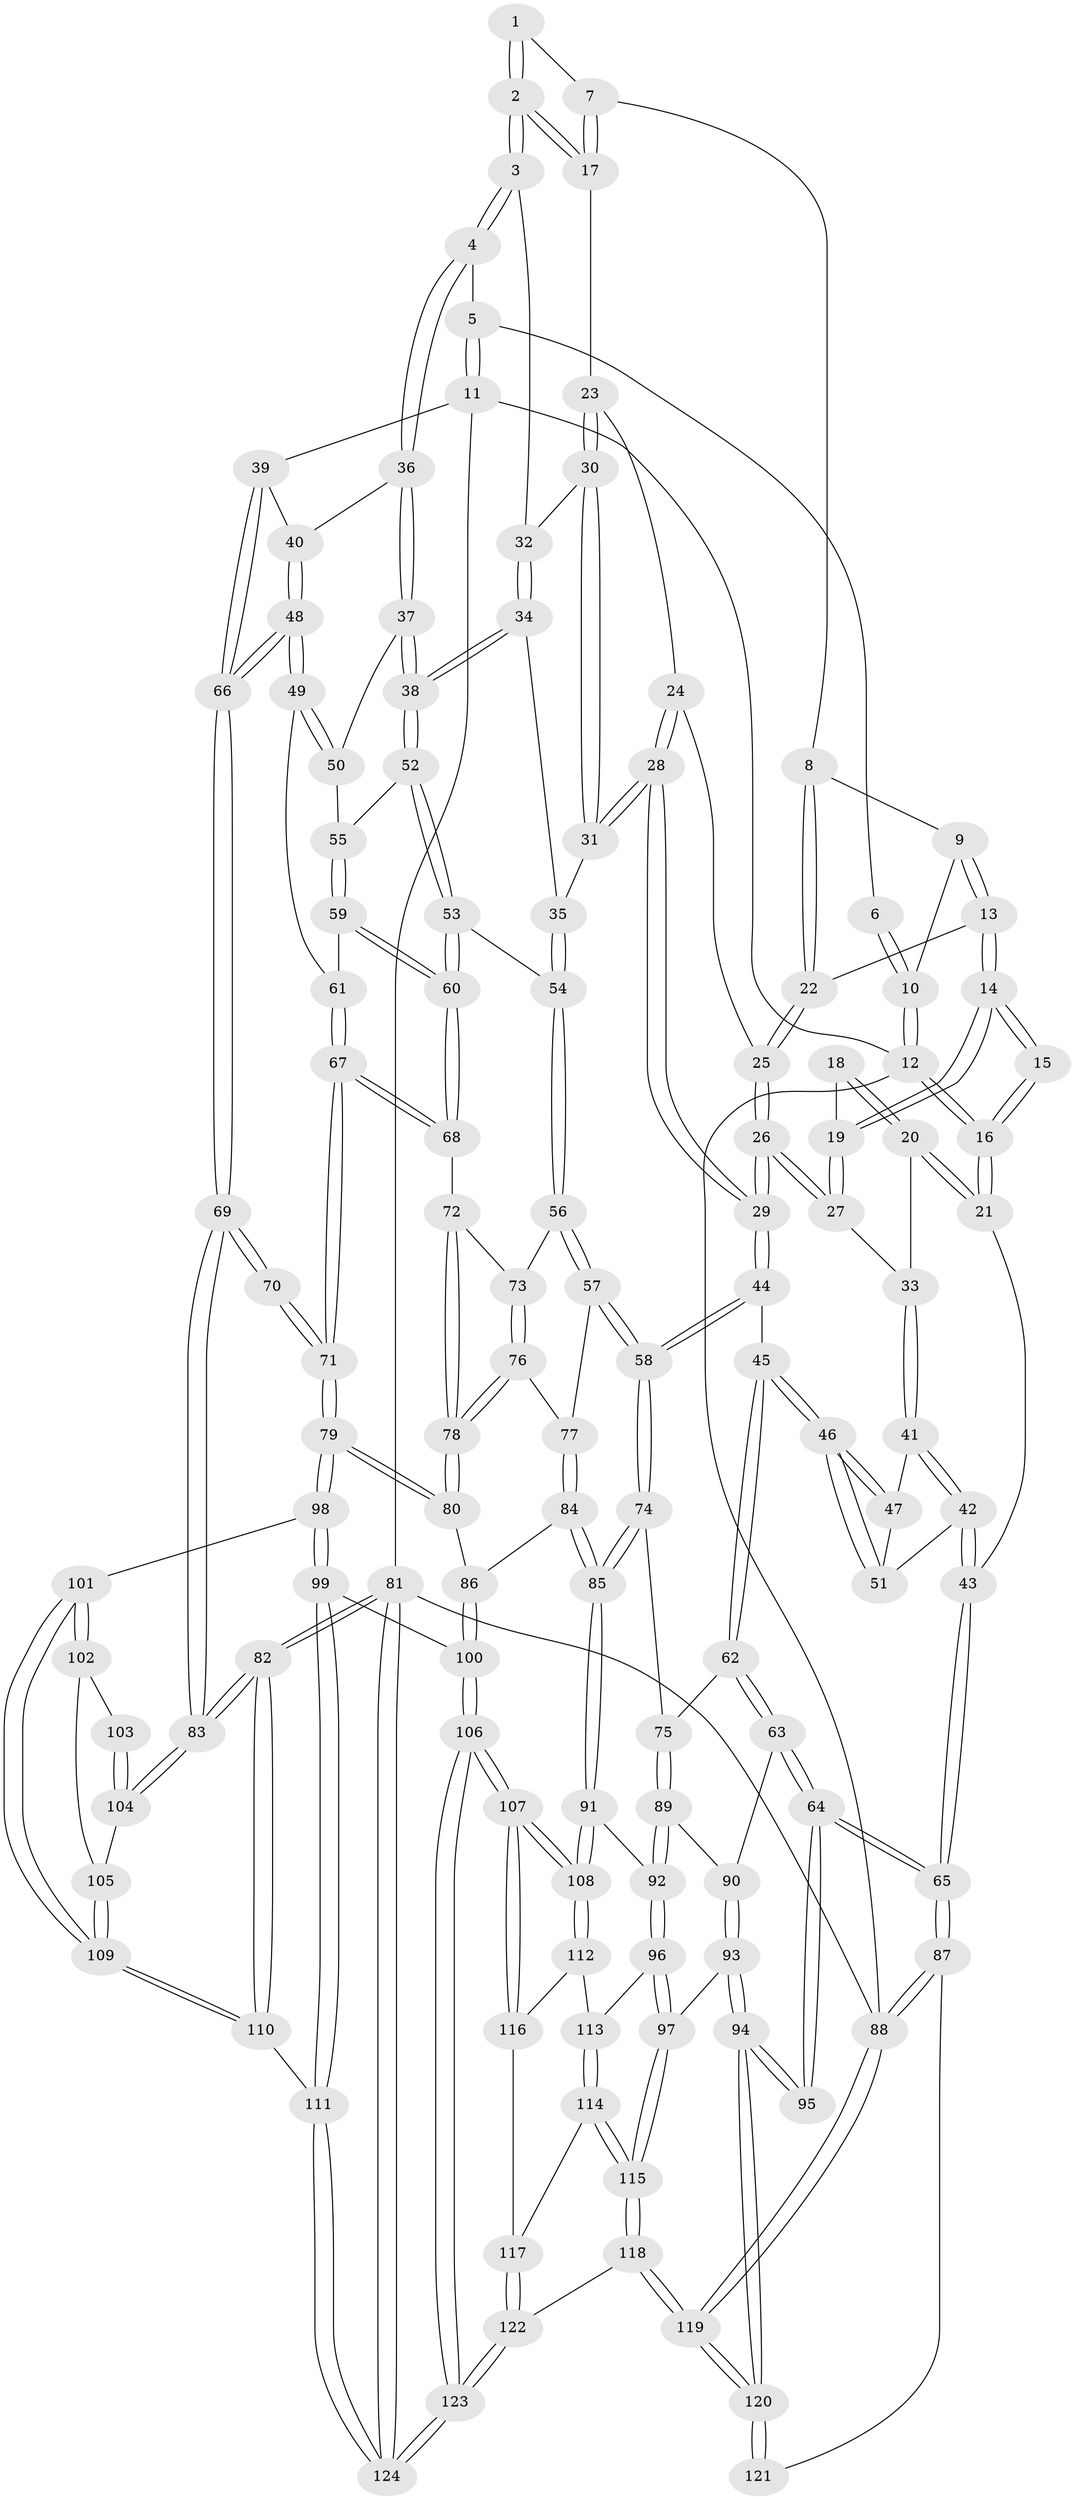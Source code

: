 // coarse degree distribution, {3: 0.3709677419354839, 4: 0.5, 5: 0.08064516129032258, 2: 0.04838709677419355}
// Generated by graph-tools (version 1.1) at 2025/38/03/04/25 23:38:24]
// undirected, 124 vertices, 307 edges
graph export_dot {
  node [color=gray90,style=filled];
  1 [pos="+0.5117425566231666+0"];
  2 [pos="+0.5888740672063821+0.13512632073550693"];
  3 [pos="+0.6646295115163435+0.20507618758485563"];
  4 [pos="+0.6889386224724833+0.20682964759836284"];
  5 [pos="+0.8646525087107397+0"];
  6 [pos="+0.5099779713809885+0"];
  7 [pos="+0.4009165539037402+0.10898141199065965"];
  8 [pos="+0.39324722568305576+0.11258851884114275"];
  9 [pos="+0.1915244130812427+0"];
  10 [pos="+0.18022485611360559+0"];
  11 [pos="+1+0"];
  12 [pos="+0+0"];
  13 [pos="+0.21043163405049894+0.09653557823567412"];
  14 [pos="+0.19861658893909048+0.13179200091631574"];
  15 [pos="+0+0.06802508262052225"];
  16 [pos="+0+0"];
  17 [pos="+0.5000495625841666+0.14818618503055117"];
  18 [pos="+0.05806584508140109+0.1438247938944197"];
  19 [pos="+0.19786118926775859+0.13504382665141584"];
  20 [pos="+0.02896502151709724+0.27186167351551177"];
  21 [pos="+0+0.3156551194244453"];
  22 [pos="+0.3800606596480365+0.1260720726371732"];
  23 [pos="+0.44908733843136206+0.20928546487860397"];
  24 [pos="+0.44187957298970415+0.2097465907611736"];
  25 [pos="+0.37644988478422164+0.18480601022095344"];
  26 [pos="+0.2886024593044799+0.3015964693569364"];
  27 [pos="+0.20455225376345124+0.256159842884482"];
  28 [pos="+0.37102812682783415+0.37410669357027315"];
  29 [pos="+0.34574921139656156+0.3790787736325328"];
  30 [pos="+0.48985114762612186+0.2628584015116694"];
  31 [pos="+0.3830495391796809+0.3731127630754652"];
  32 [pos="+0.6264991147422598+0.23865180514457035"];
  33 [pos="+0.13919045895148652+0.2872272417534473"];
  34 [pos="+0.5787220985193736+0.32742378122650556"];
  35 [pos="+0.48985849625754335+0.3992927786177285"];
  36 [pos="+0.7419495225843477+0.24260423174070062"];
  37 [pos="+0.7466282029811402+0.33468029119395076"];
  38 [pos="+0.6477131913483205+0.4792987598532738"];
  39 [pos="+1+0"];
  40 [pos="+0.8069036073095884+0.23420557157767805"];
  41 [pos="+0.12959932936292914+0.34307122796268924"];
  42 [pos="+0+0.4809700688540898"];
  43 [pos="+0+0.5240741142682968"];
  44 [pos="+0.3315244743836294+0.42478890339379166"];
  45 [pos="+0.2427047681270251+0.538400893067997"];
  46 [pos="+0.2185743939112809+0.5224953134854142"];
  47 [pos="+0.133682474823716+0.3648594610641305"];
  48 [pos="+1+0.4389675203722542"];
  49 [pos="+1+0.447304450567503"];
  50 [pos="+0.817724180443469+0.4281258315893879"];
  51 [pos="+0.09634474781678913+0.48090558701044256"];
  52 [pos="+0.6472372304743131+0.48078614079347354"];
  53 [pos="+0.6393797370870012+0.48834137653405035"];
  54 [pos="+0.5850055142334885+0.534352163330815"];
  55 [pos="+0.7845893278143142+0.5154860737795586"];
  56 [pos="+0.5744786069546914+0.5701904779638471"];
  57 [pos="+0.5686111814035905+0.5781281465944887"];
  58 [pos="+0.5107658775806402+0.6095590921342674"];
  59 [pos="+0.8006495082582217+0.5539924415601446"];
  60 [pos="+0.7808563557588748+0.6077985267028312"];
  61 [pos="+0.9253475871527951+0.5424227560317183"];
  62 [pos="+0.2387332819413335+0.6201365145141992"];
  63 [pos="+0.18727234078230462+0.6760531901835791"];
  64 [pos="+0.13606079064778537+0.7131971320971938"];
  65 [pos="+0+0.7045450555131351"];
  66 [pos="+1+0.4392955429117289"];
  67 [pos="+0.8775441759259284+0.7159183577351382"];
  68 [pos="+0.7755291246355703+0.6268977787677803"];
  69 [pos="+1+0.6926136968546908"];
  70 [pos="+1+0.719595348265168"];
  71 [pos="+0.8809067887246954+0.7228124413349873"];
  72 [pos="+0.7744109207082466+0.6272405709725313"];
  73 [pos="+0.7736672120421563+0.6273036781851322"];
  74 [pos="+0.4570375599886368+0.6764312371093408"];
  75 [pos="+0.4404070766750973+0.6824609600759259"];
  76 [pos="+0.6829455522656046+0.6965050797442245"];
  77 [pos="+0.6339292908680351+0.6790333467179608"];
  78 [pos="+0.719323388037713+0.778573115622208"];
  79 [pos="+0.835019165403512+0.8087523269513058"];
  80 [pos="+0.7211370587853391+0.7896636754211787"];
  81 [pos="+1+1"];
  82 [pos="+1+1"];
  83 [pos="+1+0.843988393704005"];
  84 [pos="+0.602770498241003+0.8166584652555396"];
  85 [pos="+0.5882828928754306+0.8254989028198811"];
  86 [pos="+0.7056941683461032+0.7982453507475886"];
  87 [pos="+0+0.8301839860093041"];
  88 [pos="+0+1"];
  89 [pos="+0.416648399581223+0.7490859681870389"];
  90 [pos="+0.3384090163582592+0.8090210011524378"];
  91 [pos="+0.5793334901900437+0.8540067670992789"];
  92 [pos="+0.4338127651729257+0.8235258578381363"];
  93 [pos="+0.314268556678382+0.8941903584999211"];
  94 [pos="+0.21579558563908033+0.9090509263076744"];
  95 [pos="+0.20401938122305527+0.8914822588368737"];
  96 [pos="+0.4159837866781749+0.8996166720262333"];
  97 [pos="+0.32841608588377524+0.9008846664323448"];
  98 [pos="+0.8407881549310002+0.8317511593030191"];
  99 [pos="+0.8263070370597102+0.8805781446539559"];
  100 [pos="+0.714415308920482+0.9443653806715288"];
  101 [pos="+0.8798852313466861+0.8487951989328221"];
  102 [pos="+0.9512856281172518+0.8535038586498619"];
  103 [pos="+0.9646062885406751+0.8410813003687474"];
  104 [pos="+1+0.880906817161756"];
  105 [pos="+0.9828744766834362+0.890238646149776"];
  106 [pos="+0.645371384541322+1"];
  107 [pos="+0.5935574519357738+0.934100991264591"];
  108 [pos="+0.5769579692271429+0.8771684896975734"];
  109 [pos="+0.9523312256739658+0.9363950368302782"];
  110 [pos="+0.9523396885791239+0.9379059064972505"];
  111 [pos="+0.8631347413837782+0.990792199192064"];
  112 [pos="+0.4345923444941357+0.9007153145740655"];
  113 [pos="+0.41823587924213496+0.9012915929483115"];
  114 [pos="+0.4211591154821667+0.913131001141391"];
  115 [pos="+0.38026095953692446+1"];
  116 [pos="+0.49955798883197255+0.9552902930415006"];
  117 [pos="+0.46122502927612313+0.9773482465530604"];
  118 [pos="+0.4007101805284301+1"];
  119 [pos="+0.1530359443037482+1"];
  120 [pos="+0.17998563703106693+1"];
  121 [pos="+0.04008647088988131+0.9137709751087001"];
  122 [pos="+0.43972285437487074+1"];
  123 [pos="+0.6598707155694284+1"];
  124 [pos="+0.8145263445696495+1"];
  1 -- 2;
  1 -- 2;
  1 -- 7;
  2 -- 3;
  2 -- 3;
  2 -- 17;
  2 -- 17;
  3 -- 4;
  3 -- 4;
  3 -- 32;
  4 -- 5;
  4 -- 36;
  4 -- 36;
  5 -- 6;
  5 -- 11;
  5 -- 11;
  6 -- 10;
  6 -- 10;
  7 -- 8;
  7 -- 17;
  7 -- 17;
  8 -- 9;
  8 -- 22;
  8 -- 22;
  9 -- 10;
  9 -- 13;
  9 -- 13;
  10 -- 12;
  10 -- 12;
  11 -- 12;
  11 -- 39;
  11 -- 81;
  12 -- 16;
  12 -- 16;
  12 -- 88;
  13 -- 14;
  13 -- 14;
  13 -- 22;
  14 -- 15;
  14 -- 15;
  14 -- 19;
  14 -- 19;
  15 -- 16;
  15 -- 16;
  16 -- 21;
  16 -- 21;
  17 -- 23;
  18 -- 19;
  18 -- 20;
  18 -- 20;
  19 -- 27;
  19 -- 27;
  20 -- 21;
  20 -- 21;
  20 -- 33;
  21 -- 43;
  22 -- 25;
  22 -- 25;
  23 -- 24;
  23 -- 30;
  23 -- 30;
  24 -- 25;
  24 -- 28;
  24 -- 28;
  25 -- 26;
  25 -- 26;
  26 -- 27;
  26 -- 27;
  26 -- 29;
  26 -- 29;
  27 -- 33;
  28 -- 29;
  28 -- 29;
  28 -- 31;
  28 -- 31;
  29 -- 44;
  29 -- 44;
  30 -- 31;
  30 -- 31;
  30 -- 32;
  31 -- 35;
  32 -- 34;
  32 -- 34;
  33 -- 41;
  33 -- 41;
  34 -- 35;
  34 -- 38;
  34 -- 38;
  35 -- 54;
  35 -- 54;
  36 -- 37;
  36 -- 37;
  36 -- 40;
  37 -- 38;
  37 -- 38;
  37 -- 50;
  38 -- 52;
  38 -- 52;
  39 -- 40;
  39 -- 66;
  39 -- 66;
  40 -- 48;
  40 -- 48;
  41 -- 42;
  41 -- 42;
  41 -- 47;
  42 -- 43;
  42 -- 43;
  42 -- 51;
  43 -- 65;
  43 -- 65;
  44 -- 45;
  44 -- 58;
  44 -- 58;
  45 -- 46;
  45 -- 46;
  45 -- 62;
  45 -- 62;
  46 -- 47;
  46 -- 47;
  46 -- 51;
  46 -- 51;
  47 -- 51;
  48 -- 49;
  48 -- 49;
  48 -- 66;
  48 -- 66;
  49 -- 50;
  49 -- 50;
  49 -- 61;
  50 -- 55;
  52 -- 53;
  52 -- 53;
  52 -- 55;
  53 -- 54;
  53 -- 60;
  53 -- 60;
  54 -- 56;
  54 -- 56;
  55 -- 59;
  55 -- 59;
  56 -- 57;
  56 -- 57;
  56 -- 73;
  57 -- 58;
  57 -- 58;
  57 -- 77;
  58 -- 74;
  58 -- 74;
  59 -- 60;
  59 -- 60;
  59 -- 61;
  60 -- 68;
  60 -- 68;
  61 -- 67;
  61 -- 67;
  62 -- 63;
  62 -- 63;
  62 -- 75;
  63 -- 64;
  63 -- 64;
  63 -- 90;
  64 -- 65;
  64 -- 65;
  64 -- 95;
  64 -- 95;
  65 -- 87;
  65 -- 87;
  66 -- 69;
  66 -- 69;
  67 -- 68;
  67 -- 68;
  67 -- 71;
  67 -- 71;
  68 -- 72;
  69 -- 70;
  69 -- 70;
  69 -- 83;
  69 -- 83;
  70 -- 71;
  70 -- 71;
  71 -- 79;
  71 -- 79;
  72 -- 73;
  72 -- 78;
  72 -- 78;
  73 -- 76;
  73 -- 76;
  74 -- 75;
  74 -- 85;
  74 -- 85;
  75 -- 89;
  75 -- 89;
  76 -- 77;
  76 -- 78;
  76 -- 78;
  77 -- 84;
  77 -- 84;
  78 -- 80;
  78 -- 80;
  79 -- 80;
  79 -- 80;
  79 -- 98;
  79 -- 98;
  80 -- 86;
  81 -- 82;
  81 -- 82;
  81 -- 124;
  81 -- 124;
  81 -- 88;
  82 -- 83;
  82 -- 83;
  82 -- 110;
  82 -- 110;
  83 -- 104;
  83 -- 104;
  84 -- 85;
  84 -- 85;
  84 -- 86;
  85 -- 91;
  85 -- 91;
  86 -- 100;
  86 -- 100;
  87 -- 88;
  87 -- 88;
  87 -- 121;
  88 -- 119;
  88 -- 119;
  89 -- 90;
  89 -- 92;
  89 -- 92;
  90 -- 93;
  90 -- 93;
  91 -- 92;
  91 -- 108;
  91 -- 108;
  92 -- 96;
  92 -- 96;
  93 -- 94;
  93 -- 94;
  93 -- 97;
  94 -- 95;
  94 -- 95;
  94 -- 120;
  94 -- 120;
  96 -- 97;
  96 -- 97;
  96 -- 113;
  97 -- 115;
  97 -- 115;
  98 -- 99;
  98 -- 99;
  98 -- 101;
  99 -- 100;
  99 -- 111;
  99 -- 111;
  100 -- 106;
  100 -- 106;
  101 -- 102;
  101 -- 102;
  101 -- 109;
  101 -- 109;
  102 -- 103;
  102 -- 105;
  103 -- 104;
  103 -- 104;
  104 -- 105;
  105 -- 109;
  105 -- 109;
  106 -- 107;
  106 -- 107;
  106 -- 123;
  106 -- 123;
  107 -- 108;
  107 -- 108;
  107 -- 116;
  107 -- 116;
  108 -- 112;
  108 -- 112;
  109 -- 110;
  109 -- 110;
  110 -- 111;
  111 -- 124;
  111 -- 124;
  112 -- 113;
  112 -- 116;
  113 -- 114;
  113 -- 114;
  114 -- 115;
  114 -- 115;
  114 -- 117;
  115 -- 118;
  115 -- 118;
  116 -- 117;
  117 -- 122;
  117 -- 122;
  118 -- 119;
  118 -- 119;
  118 -- 122;
  119 -- 120;
  119 -- 120;
  120 -- 121;
  120 -- 121;
  122 -- 123;
  122 -- 123;
  123 -- 124;
  123 -- 124;
}
